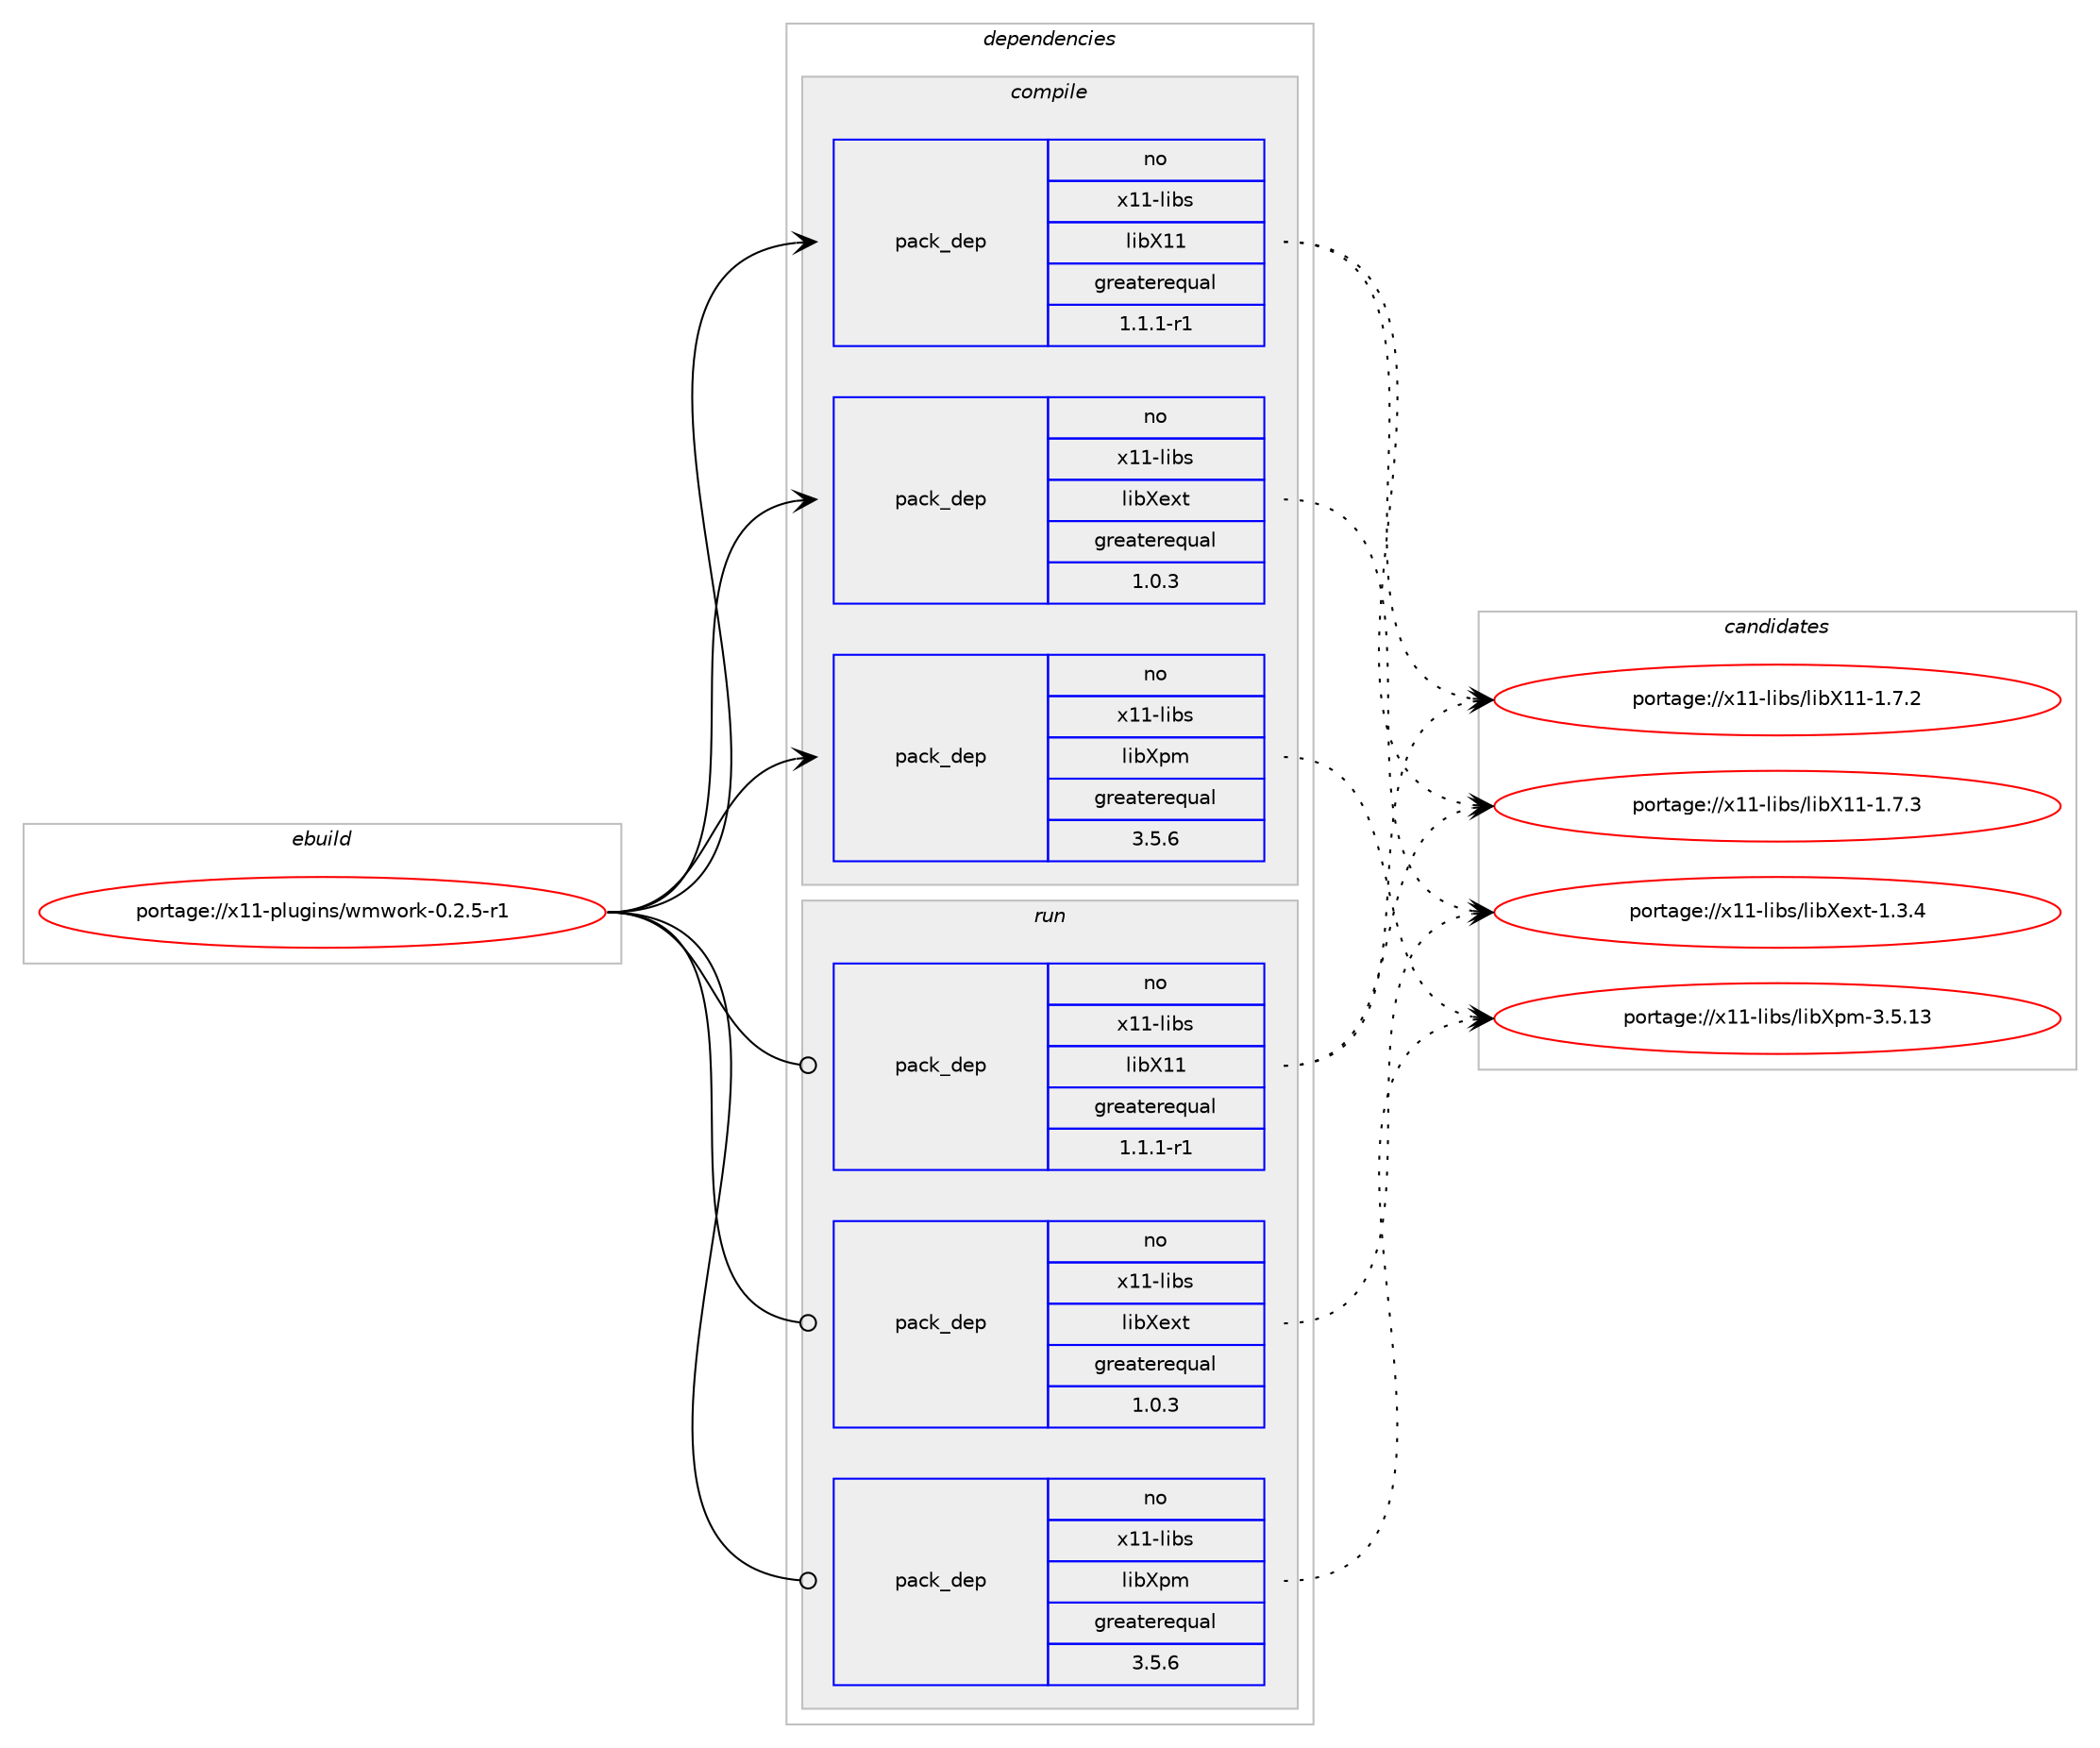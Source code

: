 digraph prolog {

# *************
# Graph options
# *************

newrank=true;
concentrate=true;
compound=true;
graph [rankdir=LR,fontname=Helvetica,fontsize=10,ranksep=1.5];#, ranksep=2.5, nodesep=0.2];
edge  [arrowhead=vee];
node  [fontname=Helvetica,fontsize=10];

# **********
# The ebuild
# **********

subgraph cluster_leftcol {
color=gray;
rank=same;
label=<<i>ebuild</i>>;
id [label="portage://x11-plugins/wmwork-0.2.5-r1", color=red, width=4, href="../x11-plugins/wmwork-0.2.5-r1.svg"];
}

# ****************
# The dependencies
# ****************

subgraph cluster_midcol {
color=gray;
label=<<i>dependencies</i>>;
subgraph cluster_compile {
fillcolor="#eeeeee";
style=filled;
label=<<i>compile</i>>;
# *** BEGIN UNKNOWN DEPENDENCY TYPE (TODO) ***
# id -> package_dependency(portage://x11-plugins/wmwork-0.2.5-r1,install,no,x11-base,xorg-proto,none,[,,],[],[])
# *** END UNKNOWN DEPENDENCY TYPE (TODO) ***

subgraph pack2830 {
dependency2979 [label=<<TABLE BORDER="0" CELLBORDER="1" CELLSPACING="0" CELLPADDING="4" WIDTH="220"><TR><TD ROWSPAN="6" CELLPADDING="30">pack_dep</TD></TR><TR><TD WIDTH="110">no</TD></TR><TR><TD>x11-libs</TD></TR><TR><TD>libX11</TD></TR><TR><TD>greaterequal</TD></TR><TR><TD>1.1.1-r1</TD></TR></TABLE>>, shape=none, color=blue];
}
id:e -> dependency2979:w [weight=20,style="solid",arrowhead="vee"];
subgraph pack2831 {
dependency2980 [label=<<TABLE BORDER="0" CELLBORDER="1" CELLSPACING="0" CELLPADDING="4" WIDTH="220"><TR><TD ROWSPAN="6" CELLPADDING="30">pack_dep</TD></TR><TR><TD WIDTH="110">no</TD></TR><TR><TD>x11-libs</TD></TR><TR><TD>libXext</TD></TR><TR><TD>greaterequal</TD></TR><TR><TD>1.0.3</TD></TR></TABLE>>, shape=none, color=blue];
}
id:e -> dependency2980:w [weight=20,style="solid",arrowhead="vee"];
subgraph pack2832 {
dependency2981 [label=<<TABLE BORDER="0" CELLBORDER="1" CELLSPACING="0" CELLPADDING="4" WIDTH="220"><TR><TD ROWSPAN="6" CELLPADDING="30">pack_dep</TD></TR><TR><TD WIDTH="110">no</TD></TR><TR><TD>x11-libs</TD></TR><TR><TD>libXpm</TD></TR><TR><TD>greaterequal</TD></TR><TR><TD>3.5.6</TD></TR></TABLE>>, shape=none, color=blue];
}
id:e -> dependency2981:w [weight=20,style="solid",arrowhead="vee"];
}
subgraph cluster_compileandrun {
fillcolor="#eeeeee";
style=filled;
label=<<i>compile and run</i>>;
}
subgraph cluster_run {
fillcolor="#eeeeee";
style=filled;
label=<<i>run</i>>;
subgraph pack2833 {
dependency2982 [label=<<TABLE BORDER="0" CELLBORDER="1" CELLSPACING="0" CELLPADDING="4" WIDTH="220"><TR><TD ROWSPAN="6" CELLPADDING="30">pack_dep</TD></TR><TR><TD WIDTH="110">no</TD></TR><TR><TD>x11-libs</TD></TR><TR><TD>libX11</TD></TR><TR><TD>greaterequal</TD></TR><TR><TD>1.1.1-r1</TD></TR></TABLE>>, shape=none, color=blue];
}
id:e -> dependency2982:w [weight=20,style="solid",arrowhead="odot"];
subgraph pack2834 {
dependency2983 [label=<<TABLE BORDER="0" CELLBORDER="1" CELLSPACING="0" CELLPADDING="4" WIDTH="220"><TR><TD ROWSPAN="6" CELLPADDING="30">pack_dep</TD></TR><TR><TD WIDTH="110">no</TD></TR><TR><TD>x11-libs</TD></TR><TR><TD>libXext</TD></TR><TR><TD>greaterequal</TD></TR><TR><TD>1.0.3</TD></TR></TABLE>>, shape=none, color=blue];
}
id:e -> dependency2983:w [weight=20,style="solid",arrowhead="odot"];
subgraph pack2835 {
dependency2984 [label=<<TABLE BORDER="0" CELLBORDER="1" CELLSPACING="0" CELLPADDING="4" WIDTH="220"><TR><TD ROWSPAN="6" CELLPADDING="30">pack_dep</TD></TR><TR><TD WIDTH="110">no</TD></TR><TR><TD>x11-libs</TD></TR><TR><TD>libXpm</TD></TR><TR><TD>greaterequal</TD></TR><TR><TD>3.5.6</TD></TR></TABLE>>, shape=none, color=blue];
}
id:e -> dependency2984:w [weight=20,style="solid",arrowhead="odot"];
}
}

# **************
# The candidates
# **************

subgraph cluster_choices {
rank=same;
color=gray;
label=<<i>candidates</i>>;

subgraph choice2830 {
color=black;
nodesep=1;
choice120494945108105981154710810598884949454946554650 [label="portage://x11-libs/libX11-1.7.2", color=red, width=4,href="../x11-libs/libX11-1.7.2.svg"];
choice120494945108105981154710810598884949454946554651 [label="portage://x11-libs/libX11-1.7.3", color=red, width=4,href="../x11-libs/libX11-1.7.3.svg"];
dependency2979:e -> choice120494945108105981154710810598884949454946554650:w [style=dotted,weight="100"];
dependency2979:e -> choice120494945108105981154710810598884949454946554651:w [style=dotted,weight="100"];
}
subgraph choice2831 {
color=black;
nodesep=1;
choice12049494510810598115471081059888101120116454946514652 [label="portage://x11-libs/libXext-1.3.4", color=red, width=4,href="../x11-libs/libXext-1.3.4.svg"];
dependency2980:e -> choice12049494510810598115471081059888101120116454946514652:w [style=dotted,weight="100"];
}
subgraph choice2832 {
color=black;
nodesep=1;
choice1204949451081059811547108105988811210945514653464951 [label="portage://x11-libs/libXpm-3.5.13", color=red, width=4,href="../x11-libs/libXpm-3.5.13.svg"];
dependency2981:e -> choice1204949451081059811547108105988811210945514653464951:w [style=dotted,weight="100"];
}
subgraph choice2833 {
color=black;
nodesep=1;
choice120494945108105981154710810598884949454946554650 [label="portage://x11-libs/libX11-1.7.2", color=red, width=4,href="../x11-libs/libX11-1.7.2.svg"];
choice120494945108105981154710810598884949454946554651 [label="portage://x11-libs/libX11-1.7.3", color=red, width=4,href="../x11-libs/libX11-1.7.3.svg"];
dependency2982:e -> choice120494945108105981154710810598884949454946554650:w [style=dotted,weight="100"];
dependency2982:e -> choice120494945108105981154710810598884949454946554651:w [style=dotted,weight="100"];
}
subgraph choice2834 {
color=black;
nodesep=1;
choice12049494510810598115471081059888101120116454946514652 [label="portage://x11-libs/libXext-1.3.4", color=red, width=4,href="../x11-libs/libXext-1.3.4.svg"];
dependency2983:e -> choice12049494510810598115471081059888101120116454946514652:w [style=dotted,weight="100"];
}
subgraph choice2835 {
color=black;
nodesep=1;
choice1204949451081059811547108105988811210945514653464951 [label="portage://x11-libs/libXpm-3.5.13", color=red, width=4,href="../x11-libs/libXpm-3.5.13.svg"];
dependency2984:e -> choice1204949451081059811547108105988811210945514653464951:w [style=dotted,weight="100"];
}
}

}
